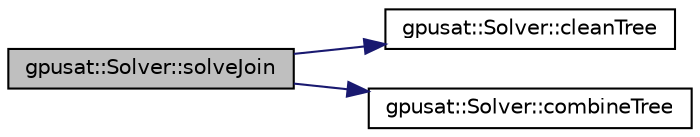 digraph "gpusat::Solver::solveJoin"
{
 // INTERACTIVE_SVG=YES
 // LATEX_PDF_SIZE
  edge [fontname="Helvetica",fontsize="10",labelfontname="Helvetica",labelfontsize="10"];
  node [fontname="Helvetica",fontsize="10",shape=record];
  rankdir="LR";
  Node1 [label="gpusat::Solver::solveJoin",height=0.2,width=0.4,color="black", fillcolor="grey75", style="filled", fontcolor="black",tooltip=" "];
  Node1 -> Node2 [color="midnightblue",fontsize="10",style="solid"];
  Node2 [label="gpusat::Solver::cleanTree",height=0.2,width=0.4,color="black", fillcolor="white", style="filled",URL="$classgpusat_1_1_solver.html#acec22223ccb8d99855775e71031c9719",tooltip=" "];
  Node1 -> Node3 [color="midnightblue",fontsize="10",style="solid"];
  Node3 [label="gpusat::Solver::combineTree",height=0.2,width=0.4,color="black", fillcolor="white", style="filled",URL="$classgpusat_1_1_solver.html#aeb736ac16e820137d6d0898960336783",tooltip=" "];
}
